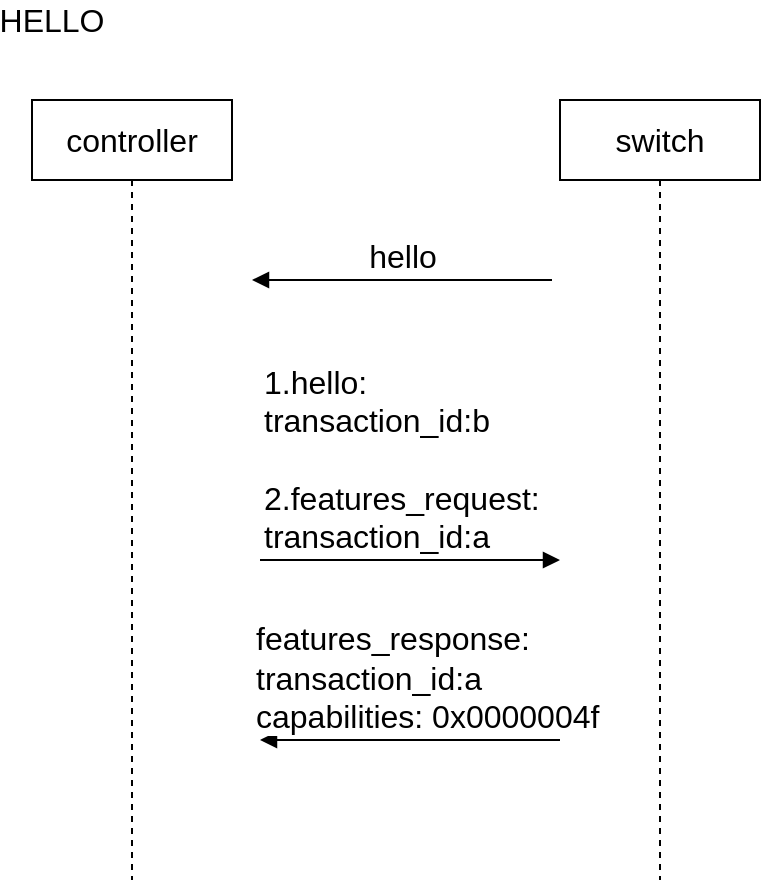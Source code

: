 <mxfile version="14.1.8" type="github" pages="9">
  <diagram id="UMa7nYm3q3nScmQRocwT" name="第 1 页">
    <mxGraphModel dx="1035" dy="594" grid="1" gridSize="10" guides="1" tooltips="1" connect="1" arrows="1" fold="1" page="1" pageScale="1" pageWidth="827" pageHeight="1169" math="0" shadow="0">
      <root>
        <mxCell id="0" />
        <mxCell id="1" parent="0" />
        <mxCell id="kwyds3jAmrTVfxzxvcwC-1" value="HELLO" style="text;html=1;strokeColor=none;fillColor=none;align=center;verticalAlign=middle;whiteSpace=wrap;rounded=0;fontSize=16;" parent="1" vertex="1">
          <mxGeometry x="140" y="120" width="40" height="20" as="geometry" />
        </mxCell>
        <mxCell id="kwyds3jAmrTVfxzxvcwC-3" value="controller" style="shape=umlLifeline;perimeter=lifelinePerimeter;whiteSpace=wrap;html=1;container=1;collapsible=0;recursiveResize=0;outlineConnect=0;fontSize=16;" parent="1" vertex="1">
          <mxGeometry x="150" y="170" width="100" height="390" as="geometry" />
        </mxCell>
        <mxCell id="kwyds3jAmrTVfxzxvcwC-4" value="switch" style="shape=umlLifeline;perimeter=lifelinePerimeter;whiteSpace=wrap;html=1;container=1;collapsible=0;recursiveResize=0;outlineConnect=0;fontSize=16;" parent="1" vertex="1">
          <mxGeometry x="414" y="170" width="100" height="390" as="geometry" />
        </mxCell>
        <mxCell id="kwyds3jAmrTVfxzxvcwC-9" value="hello" style="html=1;verticalAlign=bottom;endArrow=block;fontSize=16;" parent="1" edge="1">
          <mxGeometry width="80" relative="1" as="geometry">
            <mxPoint x="410" y="260" as="sourcePoint" />
            <mxPoint x="260" y="260" as="targetPoint" />
          </mxGeometry>
        </mxCell>
        <mxCell id="kwyds3jAmrTVfxzxvcwC-10" value="1.hello:&lt;br&gt;transaction_id:b&lt;br&gt;&lt;br&gt;2.features_request:&lt;br&gt;transaction_id:a" style="html=1;verticalAlign=bottom;endArrow=block;fontSize=16;align=left;" parent="1" edge="1">
          <mxGeometry x="-1" width="80" relative="1" as="geometry">
            <mxPoint x="264" y="400" as="sourcePoint" />
            <mxPoint x="414" y="400" as="targetPoint" />
            <mxPoint as="offset" />
          </mxGeometry>
        </mxCell>
        <mxCell id="kwyds3jAmrTVfxzxvcwC-11" value="features_response:&lt;br&gt;transaction_id:a&lt;br&gt;capabilities: 0x0000004f" style="html=1;verticalAlign=bottom;endArrow=block;fontSize=16;align=left;" parent="1" edge="1">
          <mxGeometry x="1" y="4" width="80" relative="1" as="geometry">
            <mxPoint x="414" y="490" as="sourcePoint" />
            <mxPoint x="264" y="490" as="targetPoint" />
            <mxPoint x="-4" y="-4" as="offset" />
          </mxGeometry>
        </mxCell>
      </root>
    </mxGraphModel>
  </diagram>
  <diagram id="zy72GBQIXiebMeK4XFMc" name="OpenFlow">
    <mxGraphModel dx="1035" dy="594" grid="0" gridSize="10" guides="1" tooltips="1" connect="1" arrows="1" fold="1" page="1" pageScale="1" pageWidth="827" pageHeight="1169" math="0" shadow="0">
      <root>
        <mxCell id="Mp9M8j4iOaB7za8GDRAm-0" />
        <mxCell id="Mp9M8j4iOaB7za8GDRAm-1" parent="Mp9M8j4iOaB7za8GDRAm-0" />
        <mxCell id="Mp9M8j4iOaB7za8GDRAm-2" value="" style="rounded=0;whiteSpace=wrap;html=1;strokeColor=#006EAF;fontColor=#ffffff;fillColor=#99CCFF;fontSize=14;" parent="Mp9M8j4iOaB7za8GDRAm-1" vertex="1">
          <mxGeometry x="87" y="167" width="613" height="143" as="geometry" />
        </mxCell>
        <mxCell id="Mp9M8j4iOaB7za8GDRAm-3" value="&lt;font style=&quot;font-size: 14px;&quot;&gt;Packet In&lt;/font&gt;" style="endArrow=classic;html=1;entryX=0;entryY=0.5;entryDx=0;entryDy=0;fontSize=14;strokeWidth=2;" parent="Mp9M8j4iOaB7za8GDRAm-1" target="Mp9M8j4iOaB7za8GDRAm-6" edge="1">
          <mxGeometry width="50" height="50" relative="1" as="geometry">
            <mxPoint x="78" y="250" as="sourcePoint" />
            <mxPoint x="150" y="250" as="targetPoint" />
          </mxGeometry>
        </mxCell>
        <mxCell id="Mp9M8j4iOaB7za8GDRAm-6" value="&lt;font style=&quot;font-size: 14px;&quot;&gt;Table 0&lt;/font&gt;" style="rounded=0;whiteSpace=wrap;html=1;fontSize=14;" parent="Mp9M8j4iOaB7za8GDRAm-1" vertex="1">
          <mxGeometry x="180" y="210" width="64" height="80" as="geometry" />
        </mxCell>
        <mxCell id="Mp9M8j4iOaB7za8GDRAm-9" value="&lt;font style=&quot;font-size: 14px&quot;&gt;Action Set = {}&lt;/font&gt;" style="text;html=1;strokeColor=none;fillColor=none;align=center;verticalAlign=middle;whiteSpace=wrap;rounded=0;fontSize=14;" parent="Mp9M8j4iOaB7za8GDRAm-1" vertex="1">
          <mxGeometry x="129" y="265" width="60" height="40" as="geometry" />
        </mxCell>
        <mxCell id="Mp9M8j4iOaB7za8GDRAm-10" value="&lt;font style=&quot;font-size: 14px&quot;&gt;Ingress Port&lt;/font&gt;" style="text;html=1;strokeColor=none;fillColor=none;align=center;verticalAlign=middle;whiteSpace=wrap;rounded=0;fontSize=14;" parent="Mp9M8j4iOaB7za8GDRAm-1" vertex="1">
          <mxGeometry x="120" y="196" width="60" height="40" as="geometry" />
        </mxCell>
        <mxCell id="llkhPf9a_Mp4Z2veP-Fv-0" style="edgeStyle=orthogonalEdgeStyle;rounded=0;orthogonalLoop=1;jettySize=auto;html=1;exitX=0.5;exitY=0;exitDx=0;exitDy=0;entryX=0.5;entryY=0;entryDx=0;entryDy=0;" parent="Mp9M8j4iOaB7za8GDRAm-1" source="Mp9M8j4iOaB7za8GDRAm-11" target="Mp9M8j4iOaB7za8GDRAm-14" edge="1">
          <mxGeometry relative="1" as="geometry">
            <Array as="points">
              <mxPoint x="392" y="198" />
              <mxPoint x="627" y="198" />
            </Array>
          </mxGeometry>
        </mxCell>
        <mxCell id="Mp9M8j4iOaB7za8GDRAm-11" value="&lt;font style=&quot;font-size: 14px;&quot;&gt;Table 1&lt;/font&gt;" style="rounded=0;whiteSpace=wrap;html=1;fontSize=14;" parent="Mp9M8j4iOaB7za8GDRAm-1" vertex="1">
          <mxGeometry x="360" y="210" width="64" height="80" as="geometry" />
        </mxCell>
        <mxCell id="Mp9M8j4iOaB7za8GDRAm-12" value="&lt;font style=&quot;font-size: 14px;&quot;&gt;Table n&lt;/font&gt;" style="rounded=0;whiteSpace=wrap;html=1;fontSize=14;" parent="Mp9M8j4iOaB7za8GDRAm-1" vertex="1">
          <mxGeometry x="440" y="210" width="64" height="80" as="geometry" />
        </mxCell>
        <mxCell id="Mp9M8j4iOaB7za8GDRAm-13" value="&lt;font style=&quot;font-size: 14px&quot;&gt;Action Set&amp;nbsp;&lt;br&gt;动作集合&lt;br&gt;&lt;/font&gt;" style="text;html=1;strokeColor=none;fillColor=none;align=center;verticalAlign=middle;whiteSpace=wrap;rounded=0;fontSize=14;" parent="Mp9M8j4iOaB7za8GDRAm-1" vertex="1">
          <mxGeometry x="280" y="255" width="70" height="30" as="geometry" />
        </mxCell>
        <mxCell id="Mp9M8j4iOaB7za8GDRAm-14" value="&lt;font style=&quot;font-size: 14px&quot;&gt;Excute&lt;br style=&quot;font-size: 14px;&quot;&gt;Action Set&lt;br style=&quot;font-size: 14px;&quot;&gt;执行动作集合&lt;br style=&quot;font-size: 14px;&quot;&gt;&lt;/font&gt;" style="rounded=0;whiteSpace=wrap;html=1;dashed=1;fontSize=14;" parent="Mp9M8j4iOaB7za8GDRAm-1" vertex="1">
          <mxGeometry x="580" y="210" width="94" height="80" as="geometry" />
        </mxCell>
        <mxCell id="Mp9M8j4iOaB7za8GDRAm-15" value="&lt;div style=&quot;text-align: right&quot;&gt;&lt;span&gt;packet +&lt;/span&gt;&lt;/div&gt;&lt;font style=&quot;font-size: 14px&quot;&gt;&lt;div style=&quot;text-align: right&quot;&gt;&lt;span&gt;ingress port +&lt;/span&gt;&lt;/div&gt;&lt;div style=&quot;text-align: right&quot;&gt;&lt;span&gt;metadata&lt;/span&gt;&lt;/div&gt;&lt;/font&gt;" style="text;html=1;strokeColor=none;fillColor=none;align=center;verticalAlign=middle;whiteSpace=wrap;rounded=0;fontSize=14;" parent="Mp9M8j4iOaB7za8GDRAm-1" vertex="1">
          <mxGeometry x="250" y="190" width="100" height="60" as="geometry" />
        </mxCell>
        <mxCell id="Mp9M8j4iOaB7za8GDRAm-17" value="" style="endArrow=classic;html=1;entryX=0;entryY=0.5;entryDx=0;entryDy=0;fontSize=14;strokeWidth=1;" parent="Mp9M8j4iOaB7za8GDRAm-1" edge="1">
          <mxGeometry width="50" height="50" relative="1" as="geometry">
            <mxPoint x="240" y="249" as="sourcePoint" />
            <mxPoint x="360" y="249" as="targetPoint" />
          </mxGeometry>
        </mxCell>
        <mxCell id="Mp9M8j4iOaB7za8GDRAm-18" value="&lt;font style=&quot;font-size: 14px&quot;&gt;Packet Out&lt;/font&gt;" style="endArrow=classic;html=1;fontSize=14;strokeWidth=2;" parent="Mp9M8j4iOaB7za8GDRAm-1" edge="1">
          <mxGeometry width="50" height="50" relative="1" as="geometry">
            <mxPoint x="674" y="250" as="sourcePoint" />
            <mxPoint x="774" y="250" as="targetPoint" />
          </mxGeometry>
        </mxCell>
        <mxCell id="Mp9M8j4iOaB7za8GDRAm-19" value="" style="endArrow=classic;html=1;entryX=0;entryY=0.5;entryDx=0;entryDy=0;fontSize=14;strokeWidth=1;" parent="Mp9M8j4iOaB7za8GDRAm-1" edge="1">
          <mxGeometry width="50" height="50" relative="1" as="geometry">
            <mxPoint x="500" y="249" as="sourcePoint" />
            <mxPoint x="580" y="249" as="targetPoint" />
          </mxGeometry>
        </mxCell>
        <mxCell id="Mp9M8j4iOaB7za8GDRAm-21" value="" style="endArrow=classic;html=1;entryX=0;entryY=0.5;entryDx=0;entryDy=0;fontSize=14;strokeWidth=1;" parent="Mp9M8j4iOaB7za8GDRAm-1" edge="1">
          <mxGeometry width="50" height="50" relative="1" as="geometry">
            <mxPoint x="423" y="248" as="sourcePoint" />
            <mxPoint x="443" y="248" as="targetPoint" />
            <Array as="points">
              <mxPoint x="423" y="248" />
              <mxPoint x="433" y="248" />
            </Array>
          </mxGeometry>
        </mxCell>
        <mxCell id="Mp9M8j4iOaB7za8GDRAm-22" value="&lt;div style=&quot;text-align: right&quot;&gt;&lt;span&gt;packet&amp;nbsp;&lt;/span&gt;&lt;/div&gt;" style="text;html=1;strokeColor=none;fillColor=none;align=center;verticalAlign=middle;whiteSpace=wrap;rounded=0;fontSize=14;" parent="Mp9M8j4iOaB7za8GDRAm-1" vertex="1">
          <mxGeometry x="510" y="210" width="70" height="20" as="geometry" />
        </mxCell>
        <mxCell id="Mp9M8j4iOaB7za8GDRAm-23" value="&lt;font style=&quot;font-size: 14px&quot;&gt;Action Set&amp;nbsp;&lt;/font&gt;" style="text;html=1;strokeColor=none;fillColor=none;align=center;verticalAlign=middle;whiteSpace=wrap;rounded=0;fontSize=14;" parent="Mp9M8j4iOaB7za8GDRAm-1" vertex="1">
          <mxGeometry x="510" y="250" width="70" height="40" as="geometry" />
        </mxCell>
        <mxCell id="Mp9M8j4iOaB7za8GDRAm-25" value="" style="endArrow=classic;html=1;strokeWidth=1;fontSize=14;" parent="Mp9M8j4iOaB7za8GDRAm-1" edge="1">
          <mxGeometry width="50" height="50" relative="1" as="geometry">
            <mxPoint x="158" y="431" as="sourcePoint" />
            <mxPoint x="208" y="431" as="targetPoint" />
          </mxGeometry>
        </mxCell>
        <mxCell id="Mp9M8j4iOaB7za8GDRAm-30" value="&lt;font style=&quot;font-size: 14px&quot;&gt;Action Set&amp;nbsp;&lt;/font&gt;" style="text;html=1;strokeColor=none;fillColor=none;align=center;verticalAlign=middle;whiteSpace=wrap;rounded=0;fontSize=14;" parent="Mp9M8j4iOaB7za8GDRAm-1" vertex="1">
          <mxGeometry x="138" y="401" width="70" height="30" as="geometry" />
        </mxCell>
        <mxCell id="Mp9M8j4iOaB7za8GDRAm-24" value="&lt;font style=&quot;font-size: 14px&quot;&gt;Flow&lt;br&gt;Table&lt;/font&gt;" style="rounded=0;whiteSpace=wrap;html=1;fontSize=14;" parent="Mp9M8j4iOaB7za8GDRAm-1" vertex="1">
          <mxGeometry x="208" y="351" width="80" height="100" as="geometry" />
        </mxCell>
        <mxCell id="Mp9M8j4iOaB7za8GDRAm-29" value="" style="endArrow=classic;html=1;dashed=1;strokeWidth=1;fontSize=14;edgeStyle=orthogonalEdgeStyle;curved=1;" parent="Mp9M8j4iOaB7za8GDRAm-1" edge="1">
          <mxGeometry width="50" height="50" relative="1" as="geometry">
            <mxPoint x="184" y="381" as="sourcePoint" />
            <mxPoint x="324" y="381" as="targetPoint" />
            <Array as="points">
              <mxPoint x="204" y="381" />
              <mxPoint x="204" y="371" />
              <mxPoint x="304" y="371" />
              <mxPoint x="304" y="381" />
            </Array>
          </mxGeometry>
        </mxCell>
        <mxCell id="Mp9M8j4iOaB7za8GDRAm-34" value="①" style="text;html=1;align=center;verticalAlign=middle;resizable=0;points=[];autosize=1;fontSize=14;" parent="Mp9M8j4iOaB7za8GDRAm-1" vertex="1">
          <mxGeometry x="233" y="421" width="30" height="20" as="geometry" />
        </mxCell>
        <mxCell id="Mp9M8j4iOaB7za8GDRAm-35" value="&lt;div&gt;&lt;span&gt;Match Fields:&lt;/span&gt;&lt;/div&gt;&lt;font style=&quot;font-size: 12px&quot;&gt;&lt;div&gt;&lt;span&gt;Ingress port +&lt;/span&gt;&lt;/div&gt;&lt;/font&gt;&lt;div style=&quot;font-size: 13px&quot;&gt;&lt;font style=&quot;font-size: 13px&quot;&gt;metadata +&lt;/font&gt;&lt;/div&gt;&lt;div style=&quot;font-size: 13px&quot;&gt;&lt;font style=&quot;font-size: 13px&quot;&gt;pkt hdrs&lt;/font&gt;&lt;/div&gt;" style="text;html=1;strokeColor=none;fillColor=none;align=right;verticalAlign=middle;whiteSpace=wrap;rounded=0;fontSize=14;" parent="Mp9M8j4iOaB7za8GDRAm-1" vertex="1">
          <mxGeometry x="94" y="331" width="90" height="60" as="geometry" />
        </mxCell>
        <mxCell id="Mp9M8j4iOaB7za8GDRAm-36" value="&lt;div&gt;&lt;span&gt;Match Fields:&lt;/span&gt;&lt;/div&gt;&lt;font style=&quot;font-size: 12px&quot;&gt;&lt;div&gt;&lt;span&gt;Ingress port +&lt;/span&gt;&lt;/div&gt;&lt;/font&gt;&lt;div style=&quot;font-size: 13px&quot;&gt;&lt;font style=&quot;font-size: 13px&quot;&gt;metadata +&lt;/font&gt;&lt;/div&gt;&lt;div style=&quot;font-size: 13px&quot;&gt;&lt;font style=&quot;font-size: 13px&quot;&gt;pkt hdrs&lt;/font&gt;&lt;/div&gt;" style="text;html=1;strokeColor=none;fillColor=none;align=left;verticalAlign=middle;whiteSpace=wrap;rounded=0;fontSize=14;" parent="Mp9M8j4iOaB7za8GDRAm-1" vertex="1">
          <mxGeometry x="324" y="341" width="90" height="60" as="geometry" />
        </mxCell>
        <mxCell id="Mp9M8j4iOaB7za8GDRAm-38" value="" style="endArrow=classic;html=1;strokeWidth=1;fontSize=14;" parent="Mp9M8j4iOaB7za8GDRAm-1" edge="1">
          <mxGeometry width="50" height="50" relative="1" as="geometry">
            <mxPoint x="284" y="431" as="sourcePoint" />
            <mxPoint x="334" y="431" as="targetPoint" />
          </mxGeometry>
        </mxCell>
        <mxCell id="Mp9M8j4iOaB7za8GDRAm-39" value="&lt;font style=&quot;font-size: 14px&quot;&gt;Action Set&amp;nbsp;&lt;/font&gt;" style="text;html=1;strokeColor=none;fillColor=none;align=center;verticalAlign=middle;whiteSpace=wrap;rounded=0;fontSize=14;" parent="Mp9M8j4iOaB7za8GDRAm-1" vertex="1">
          <mxGeometry x="288" y="401" width="70" height="30" as="geometry" />
        </mxCell>
        <mxCell id="Mp9M8j4iOaB7za8GDRAm-41" value="②" style="text;html=1;align=center;verticalAlign=middle;resizable=0;points=[];autosize=1;fontSize=14;" parent="Mp9M8j4iOaB7za8GDRAm-1" vertex="1">
          <mxGeometry x="233" y="351" width="30" height="20" as="geometry" />
        </mxCell>
        <mxCell id="Mp9M8j4iOaB7za8GDRAm-42" value="③" style="text;html=1;align=center;verticalAlign=middle;resizable=0;points=[];autosize=1;fontSize=14;" parent="Mp9M8j4iOaB7za8GDRAm-1" vertex="1">
          <mxGeometry x="344" y="421" width="30" height="20" as="geometry" />
        </mxCell>
        <mxCell id="Mp9M8j4iOaB7za8GDRAm-43" value="① 找出最高优先级的流表条目&lt;br&gt;&lt;div&gt;&lt;br&gt;&lt;/div&gt;&lt;div&gt;② 执行流表的指令&lt;/div&gt;&lt;div&gt;1.（应用动作指令）修改数据包和更新匹配域&lt;/div&gt;&lt;div&gt;2.（清楚动作或写动作）更新动作集合&lt;/div&gt;&lt;div&gt;3.更新元数据&lt;/div&gt;&lt;div&gt;&lt;br&gt;&lt;/div&gt;&lt;div&gt;③ 发送匹配的数据和动作集合到下一个表&lt;/div&gt;" style="text;html=1;align=left;verticalAlign=middle;resizable=0;points=[];autosize=1;fontSize=14;" parent="Mp9M8j4iOaB7za8GDRAm-1" vertex="1">
          <mxGeometry x="417" y="321" width="288" height="140" as="geometry" />
        </mxCell>
        <mxCell id="llkhPf9a_Mp4Z2veP-Fv-1" value="&lt;b&gt;&lt;font style=&quot;font-size: 14px&quot;&gt;OpenFlow Switch&lt;/font&gt;&lt;/b&gt;" style="text;html=1;strokeColor=none;fillColor=none;align=center;verticalAlign=middle;whiteSpace=wrap;rounded=0;" parent="Mp9M8j4iOaB7za8GDRAm-1" vertex="1">
          <mxGeometry x="557" y="164" width="143" height="29" as="geometry" />
        </mxCell>
      </root>
    </mxGraphModel>
  </diagram>
  <diagram id="3ZT-MTLTVOmbCU4keIKY" name="matching">
    <mxGraphModel dx="1035" dy="594" grid="0" gridSize="10" guides="1" tooltips="1" connect="1" arrows="1" fold="1" page="1" pageScale="1" pageWidth="827" pageHeight="1169" math="0" shadow="0">
      <root>
        <mxCell id="VjVKXZAL8KgMTcgo86ot-0" />
        <mxCell id="VjVKXZAL8KgMTcgo86ot-1" parent="VjVKXZAL8KgMTcgo86ot-0" />
        <mxCell id="VjVKXZAL8KgMTcgo86ot-11" value="Y" style="edgeStyle=orthogonalEdgeStyle;rounded=0;orthogonalLoop=1;jettySize=auto;html=1;exitX=1;exitY=0.5;exitDx=0;exitDy=0;exitPerimeter=0;entryX=0;entryY=0.5;entryDx=0;entryDy=0;fontSize=14;" parent="VjVKXZAL8KgMTcgo86ot-1" source="VjVKXZAL8KgMTcgo86ot-4" target="VjVKXZAL8KgMTcgo86ot-6" edge="1">
          <mxGeometry relative="1" as="geometry" />
        </mxCell>
        <mxCell id="VjVKXZAL8KgMTcgo86ot-18" value="N" style="edgeStyle=orthogonalEdgeStyle;rounded=0;orthogonalLoop=1;jettySize=auto;html=1;exitX=0.5;exitY=1;exitDx=0;exitDy=0;exitPerimeter=0;entryX=0.5;entryY=0;entryDx=0;entryDy=0;entryPerimeter=0;fontSize=14;" parent="VjVKXZAL8KgMTcgo86ot-1" source="VjVKXZAL8KgMTcgo86ot-4" target="VjVKXZAL8KgMTcgo86ot-17" edge="1">
          <mxGeometry relative="1" as="geometry" />
        </mxCell>
        <mxCell id="VjVKXZAL8KgMTcgo86ot-4" value="在表n中，&lt;br style=&quot;font-size: 14px;&quot;&gt;是否找到匹配&lt;br style=&quot;font-size: 14px;&quot;&gt;到流条目？" style="strokeWidth=2;html=1;shape=mxgraph.flowchart.decision;whiteSpace=wrap;fontSize=14;" parent="VjVKXZAL8KgMTcgo86ot-1" vertex="1">
          <mxGeometry x="139" y="266" width="100" height="100" as="geometry" />
        </mxCell>
        <mxCell id="VjVKXZAL8KgMTcgo86ot-10" style="edgeStyle=orthogonalEdgeStyle;rounded=0;orthogonalLoop=1;jettySize=auto;html=1;exitX=0.5;exitY=1;exitDx=0;exitDy=0;exitPerimeter=0;entryX=0.5;entryY=0;entryDx=0;entryDy=0;entryPerimeter=0;fontSize=14;" parent="VjVKXZAL8KgMTcgo86ot-1" source="VjVKXZAL8KgMTcgo86ot-5" target="VjVKXZAL8KgMTcgo86ot-4" edge="1">
          <mxGeometry relative="1" as="geometry" />
        </mxCell>
        <mxCell id="VjVKXZAL8KgMTcgo86ot-5" value="接收数据包&lt;br style=&quot;font-size: 14px;&quot;&gt;找到0号流表" style="strokeWidth=2;html=1;shape=mxgraph.flowchart.terminator;whiteSpace=wrap;fontSize=14;" parent="VjVKXZAL8KgMTcgo86ot-1" vertex="1">
          <mxGeometry x="141" y="185" width="100" height="52" as="geometry" />
        </mxCell>
        <mxCell id="VjVKXZAL8KgMTcgo86ot-12" style="edgeStyle=orthogonalEdgeStyle;rounded=0;orthogonalLoop=1;jettySize=auto;html=1;exitX=1;exitY=0.5;exitDx=0;exitDy=0;entryX=0;entryY=0.5;entryDx=0;entryDy=0;entryPerimeter=0;fontSize=14;" parent="VjVKXZAL8KgMTcgo86ot-1" source="VjVKXZAL8KgMTcgo86ot-6" target="VjVKXZAL8KgMTcgo86ot-7" edge="1">
          <mxGeometry relative="1" as="geometry" />
        </mxCell>
        <mxCell id="VjVKXZAL8KgMTcgo86ot-6" value="&lt;div style=&quot;text-align: left; font-size: 14px;&quot;&gt;&lt;div style=&quot;font-size: 14px;&quot;&gt;&lt;b style=&quot;font-size: 14px;&quot;&gt;更新计数器&lt;/b&gt;&lt;/div&gt;&lt;b style=&quot;font-size: 14px;&quot;&gt;执行指令&lt;/b&gt;&lt;/div&gt;" style="rounded=1;whiteSpace=wrap;html=1;absoluteArcSize=1;arcSize=14;strokeWidth=2;fontSize=14;" parent="VjVKXZAL8KgMTcgo86ot-1" vertex="1">
          <mxGeometry x="293" y="293" width="121" height="46" as="geometry" />
        </mxCell>
        <mxCell id="VjVKXZAL8KgMTcgo86ot-14" value="Y" style="edgeStyle=orthogonalEdgeStyle;rounded=0;orthogonalLoop=1;jettySize=auto;html=1;exitX=0.5;exitY=0;exitDx=0;exitDy=0;exitPerimeter=0;entryX=0.5;entryY=0;entryDx=0;entryDy=0;entryPerimeter=0;fontSize=14;" parent="VjVKXZAL8KgMTcgo86ot-1" source="VjVKXZAL8KgMTcgo86ot-7" target="VjVKXZAL8KgMTcgo86ot-4" edge="1">
          <mxGeometry relative="1" as="geometry" />
        </mxCell>
        <mxCell id="VjVKXZAL8KgMTcgo86ot-16" value="N" style="edgeStyle=orthogonalEdgeStyle;rounded=0;orthogonalLoop=1;jettySize=auto;html=1;exitX=0.5;exitY=1;exitDx=0;exitDy=0;exitPerimeter=0;entryX=0.5;entryY=0;entryDx=0;entryDy=0;fontSize=14;" parent="VjVKXZAL8KgMTcgo86ot-1" source="VjVKXZAL8KgMTcgo86ot-7" target="VjVKXZAL8KgMTcgo86ot-15" edge="1">
          <mxGeometry relative="1" as="geometry" />
        </mxCell>
        <mxCell id="VjVKXZAL8KgMTcgo86ot-7" value="是否包含&lt;br&gt;&amp;nbsp;GO-TO&lt;br style=&quot;font-size: 14px&quot;&gt;Table n的指令？" style="strokeWidth=2;html=1;shape=mxgraph.flowchart.decision;whiteSpace=wrap;fontSize=14;" parent="VjVKXZAL8KgMTcgo86ot-1" vertex="1">
          <mxGeometry x="468" y="266" width="100" height="100" as="geometry" />
        </mxCell>
        <mxCell id="VjVKXZAL8KgMTcgo86ot-26" style="edgeStyle=orthogonalEdgeStyle;rounded=0;orthogonalLoop=1;jettySize=auto;html=1;exitX=0.5;exitY=1;exitDx=0;exitDy=0;entryX=0.5;entryY=0;entryDx=0;entryDy=0;entryPerimeter=0;fontSize=14;" parent="VjVKXZAL8KgMTcgo86ot-1" source="VjVKXZAL8KgMTcgo86ot-15" target="VjVKXZAL8KgMTcgo86ot-21" edge="1">
          <mxGeometry relative="1" as="geometry" />
        </mxCell>
        <mxCell id="VjVKXZAL8KgMTcgo86ot-15" value="&lt;div style=&quot;text-align: left; font-size: 14px;&quot;&gt;&lt;div style=&quot;font-size: 14px;&quot;&gt;&lt;b style=&quot;font-size: 14px;&quot;&gt;执行动作集&lt;/b&gt;&lt;br style=&quot;font-size: 14px;&quot;&gt;&lt;/div&gt;&lt;/div&gt;" style="rounded=1;whiteSpace=wrap;html=1;absoluteArcSize=1;arcSize=14;strokeWidth=2;fontSize=14;" parent="VjVKXZAL8KgMTcgo86ot-1" vertex="1">
          <mxGeometry x="457.5" y="415" width="121" height="46" as="geometry" />
        </mxCell>
        <mxCell id="VjVKXZAL8KgMTcgo86ot-19" value="Y" style="edgeStyle=orthogonalEdgeStyle;rounded=0;orthogonalLoop=1;jettySize=auto;html=1;exitX=1;exitY=0.5;exitDx=0;exitDy=0;exitPerimeter=0;entryX=0.5;entryY=1;entryDx=0;entryDy=0;fontSize=14;" parent="VjVKXZAL8KgMTcgo86ot-1" source="VjVKXZAL8KgMTcgo86ot-17" target="VjVKXZAL8KgMTcgo86ot-6" edge="1">
          <mxGeometry relative="1" as="geometry" />
        </mxCell>
        <mxCell id="VjVKXZAL8KgMTcgo86ot-23" value="N" style="edgeStyle=orthogonalEdgeStyle;rounded=0;orthogonalLoop=1;jettySize=auto;html=1;exitX=0.5;exitY=1;exitDx=0;exitDy=0;exitPerimeter=0;entryX=0.5;entryY=0;entryDx=0;entryDy=0;fontSize=14;" parent="VjVKXZAL8KgMTcgo86ot-1" source="VjVKXZAL8KgMTcgo86ot-17" target="VjVKXZAL8KgMTcgo86ot-20" edge="1">
          <mxGeometry relative="1" as="geometry" />
        </mxCell>
        <mxCell id="VjVKXZAL8KgMTcgo86ot-17" value="是否存在&lt;br style=&quot;font-size: 14px;&quot;&gt;表未命中条目？" style="strokeWidth=2;html=1;shape=mxgraph.flowchart.decision;whiteSpace=wrap;fontSize=14;" parent="VjVKXZAL8KgMTcgo86ot-1" vertex="1">
          <mxGeometry x="137" y="395" width="100" height="100" as="geometry" />
        </mxCell>
        <mxCell id="VjVKXZAL8KgMTcgo86ot-27" style="edgeStyle=orthogonalEdgeStyle;rounded=0;orthogonalLoop=1;jettySize=auto;html=1;exitX=1;exitY=0.5;exitDx=0;exitDy=0;fontSize=14;" parent="VjVKXZAL8KgMTcgo86ot-1" source="VjVKXZAL8KgMTcgo86ot-20" target="VjVKXZAL8KgMTcgo86ot-21" edge="1">
          <mxGeometry relative="1" as="geometry" />
        </mxCell>
        <mxCell id="VjVKXZAL8KgMTcgo86ot-20" value="&lt;div style=&quot;text-align: left; font-size: 14px;&quot;&gt;&lt;div style=&quot;font-size: 14px;&quot;&gt;&lt;b style=&quot;font-size: 14px;&quot;&gt;丢包&lt;/b&gt;&lt;br style=&quot;font-size: 14px;&quot;&gt;&lt;/div&gt;&lt;/div&gt;" style="rounded=1;whiteSpace=wrap;html=1;absoluteArcSize=1;arcSize=14;strokeWidth=2;fontSize=14;" parent="VjVKXZAL8KgMTcgo86ot-1" vertex="1">
          <mxGeometry x="126.5" y="519" width="121" height="46" as="geometry" />
        </mxCell>
        <mxCell id="VjVKXZAL8KgMTcgo86ot-21" value="流水线结束" style="strokeWidth=2;html=1;shape=mxgraph.flowchart.terminator;whiteSpace=wrap;fontSize=14;" parent="VjVKXZAL8KgMTcgo86ot-1" vertex="1">
          <mxGeometry x="468" y="512" width="100" height="60" as="geometry" />
        </mxCell>
      </root>
    </mxGraphModel>
  </diagram>
  <diagram id="Y9CfJsrcqIrIc6qkEVa5" name="group">
    <mxGraphModel dx="1035" dy="594" grid="0" gridSize="10" guides="1" tooltips="1" connect="1" arrows="1" fold="1" page="1" pageScale="1" pageWidth="827" pageHeight="1169" math="0" shadow="0">
      <root>
        <mxCell id="HX0_UBeeCPlR9TwSL5ZU-0" />
        <mxCell id="HX0_UBeeCPlR9TwSL5ZU-1" parent="HX0_UBeeCPlR9TwSL5ZU-0" />
        <mxCell id="KoxxXm1CfPSFYwRiIUgS-4" value="&lt;b&gt;Group 1&lt;/b&gt;" style="shape=umlFrame;whiteSpace=wrap;html=1;fontSize=14;width=90;height=40;" parent="HX0_UBeeCPlR9TwSL5ZU-1" vertex="1">
          <mxGeometry x="10" y="220" width="300" height="180" as="geometry" />
        </mxCell>
        <mxCell id="KoxxXm1CfPSFYwRiIUgS-6" value="&lt;b&gt;Action Bucket a&lt;br&gt;&lt;/b&gt;action 1&lt;br&gt;action 2&lt;br&gt;action 3" style="html=1;dropTarget=0;fontSize=14;" parent="HX0_UBeeCPlR9TwSL5ZU-1" vertex="1">
          <mxGeometry x="20" y="270" width="130" height="110" as="geometry" />
        </mxCell>
        <mxCell id="KoxxXm1CfPSFYwRiIUgS-10" value="&lt;b&gt;Group 2&lt;/b&gt;" style="shape=umlFrame;whiteSpace=wrap;html=1;fontSize=14;width=90;height=40;" parent="HX0_UBeeCPlR9TwSL5ZU-1" vertex="1">
          <mxGeometry x="325" y="220" width="170" height="178" as="geometry" />
        </mxCell>
        <mxCell id="KoxxXm1CfPSFYwRiIUgS-11" value="&lt;b&gt;Action Bucket b&lt;br&gt;&lt;/b&gt;action 1&lt;br&gt;action 2&lt;br&gt;group 2" style="html=1;dropTarget=0;fontSize=14;" parent="HX0_UBeeCPlR9TwSL5ZU-1" vertex="1">
          <mxGeometry x="170" y="270" width="130" height="110" as="geometry" />
        </mxCell>
        <mxCell id="KoxxXm1CfPSFYwRiIUgS-12" value="&lt;b&gt;Action Bucket a&lt;br&gt;&lt;/b&gt;action 1&lt;br&gt;action 2&lt;br&gt;action 3" style="html=1;dropTarget=0;fontSize=14;" parent="HX0_UBeeCPlR9TwSL5ZU-1" vertex="1">
          <mxGeometry x="346" y="274" width="130" height="110" as="geometry" />
        </mxCell>
      </root>
    </mxGraphModel>
  </diagram>
  <diagram id="Q4d8vo1KDZOBB1CS7EjJ" name="meter">
    <mxGraphModel dx="1035" dy="594" grid="1" gridSize="10" guides="1" tooltips="1" connect="1" arrows="1" fold="1" page="1" pageScale="1" pageWidth="827" pageHeight="1169" math="0" shadow="0">
      <root>
        <mxCell id="lWEmKdYaXjs-p1JN0U_0-0" />
        <mxCell id="lWEmKdYaXjs-p1JN0U_0-1" parent="lWEmKdYaXjs-p1JN0U_0-0" />
      </root>
    </mxGraphModel>
  </diagram>
  <diagram id="YdtYZXD6Cu4lbwPbPQNn" name="message">
    <mxGraphModel dx="1035" dy="594" grid="1" gridSize="10" guides="1" tooltips="1" connect="1" arrows="1" fold="1" page="1" pageScale="1" pageWidth="827" pageHeight="1169" math="0" shadow="0">
      <root>
        <mxCell id="XIEVuwWsXh1EqFdUXq7O-0" />
        <mxCell id="XIEVuwWsXh1EqFdUXq7O-1" parent="XIEVuwWsXh1EqFdUXq7O-0" />
        <mxCell id="XIEVuwWsXh1EqFdUXq7O-9" value="" style="verticalLabelPosition=bottom;verticalAlign=top;html=1;shape=mxgraph.basic.rect;fillColor2=none;strokeWidth=1;size=20;indent=5;fontSize=14;strokeColor=#006191;" parent="XIEVuwWsXh1EqFdUXq7O-1" vertex="1">
          <mxGeometry x="120" y="250" width="320" height="190" as="geometry" />
        </mxCell>
        <mxCell id="XIEVuwWsXh1EqFdUXq7O-5" style="edgeStyle=orthogonalEdgeStyle;rounded=0;orthogonalLoop=1;jettySize=auto;html=1;exitX=1;exitY=0.5;exitDx=0;exitDy=0;exitPerimeter=0;dashed=1;strokeColor=#006191;" parent="XIEVuwWsXh1EqFdUXq7O-1" source="XIEVuwWsXh1EqFdUXq7O-2" target="XIEVuwWsXh1EqFdUXq7O-3" edge="1">
          <mxGeometry relative="1" as="geometry" />
        </mxCell>
        <mxCell id="XIEVuwWsXh1EqFdUXq7O-2" value="" style="shape=mxgraph.cisco.computers_and_peripherals.ibm_mini_as400;html=1;pointerEvents=1;dashed=0;fillColor=#036897;strokeColor=#ffffff;strokeWidth=2;verticalLabelPosition=bottom;verticalAlign=top;align=center;outlineConnect=0;" parent="XIEVuwWsXh1EqFdUXq7O-1" vertex="1">
          <mxGeometry x="150" y="310" width="60" height="90" as="geometry" />
        </mxCell>
        <mxCell id="XIEVuwWsXh1EqFdUXq7O-3" value="" style="shape=mxgraph.cisco.misc.7500ars_(7513);html=1;pointerEvents=1;dashed=0;fillColor=#036897;strokeColor=#ffffff;strokeWidth=2;verticalLabelPosition=bottom;verticalAlign=top;align=center;outlineConnect=0;" parent="XIEVuwWsXh1EqFdUXq7O-1" vertex="1">
          <mxGeometry x="320" y="316" width="78" height="78" as="geometry" />
        </mxCell>
        <mxCell id="XIEVuwWsXh1EqFdUXq7O-6" value="Controller" style="text;html=1;align=center;verticalAlign=middle;resizable=0;points=[];autosize=1;fontSize=14;fontColor=#006191;" parent="XIEVuwWsXh1EqFdUXq7O-1" vertex="1">
          <mxGeometry x="135" y="280" width="80" height="20" as="geometry" />
        </mxCell>
        <mxCell id="XIEVuwWsXh1EqFdUXq7O-8" value="OpenFlow Switch" style="text;html=1;align=center;verticalAlign=middle;resizable=0;points=[];autosize=1;fontSize=14;fontColor=#006191;" parent="XIEVuwWsXh1EqFdUXq7O-1" vertex="1">
          <mxGeometry x="310" y="280" width="120" height="20" as="geometry" />
        </mxCell>
        <mxCell id="XIEVuwWsXh1EqFdUXq7O-10" value="" style="verticalLabelPosition=bottom;verticalAlign=top;html=1;shape=mxgraph.basic.rect;fillColor2=none;strokeWidth=1;size=20;indent=5;fontSize=14;strokeColor=#006191;" parent="XIEVuwWsXh1EqFdUXq7O-1" vertex="1">
          <mxGeometry x="120" y="470" width="320" height="190" as="geometry" />
        </mxCell>
        <mxCell id="XIEVuwWsXh1EqFdUXq7O-11" style="edgeStyle=orthogonalEdgeStyle;rounded=0;orthogonalLoop=1;jettySize=auto;html=1;dashed=1;strokeColor=#006191;entryX=1;entryY=0.5;entryDx=0;entryDy=0;entryPerimeter=0;" parent="XIEVuwWsXh1EqFdUXq7O-1" source="XIEVuwWsXh1EqFdUXq7O-13" target="XIEVuwWsXh1EqFdUXq7O-12" edge="1">
          <mxGeometry relative="1" as="geometry" />
        </mxCell>
        <mxCell id="XIEVuwWsXh1EqFdUXq7O-12" value="" style="shape=mxgraph.cisco.computers_and_peripherals.ibm_mini_as400;html=1;pointerEvents=1;dashed=0;fillColor=#036897;strokeColor=#ffffff;strokeWidth=2;verticalLabelPosition=bottom;verticalAlign=top;align=center;outlineConnect=0;" parent="XIEVuwWsXh1EqFdUXq7O-1" vertex="1">
          <mxGeometry x="150" y="530" width="60" height="90" as="geometry" />
        </mxCell>
        <mxCell id="XIEVuwWsXh1EqFdUXq7O-13" value="" style="shape=mxgraph.cisco.misc.7500ars_(7513);html=1;pointerEvents=1;dashed=0;fillColor=#036897;strokeColor=#ffffff;strokeWidth=2;verticalLabelPosition=bottom;verticalAlign=top;align=center;outlineConnect=0;" parent="XIEVuwWsXh1EqFdUXq7O-1" vertex="1">
          <mxGeometry x="320" y="536" width="78" height="78" as="geometry" />
        </mxCell>
        <mxCell id="XIEVuwWsXh1EqFdUXq7O-14" value="Controller" style="text;html=1;align=center;verticalAlign=middle;resizable=0;points=[];autosize=1;fontSize=14;fontColor=#006191;" parent="XIEVuwWsXh1EqFdUXq7O-1" vertex="1">
          <mxGeometry x="135" y="500" width="80" height="20" as="geometry" />
        </mxCell>
        <mxCell id="XIEVuwWsXh1EqFdUXq7O-15" value="OpenFlow Switch" style="text;html=1;align=center;verticalAlign=middle;resizable=0;points=[];autosize=1;fontSize=14;fontColor=#006191;" parent="XIEVuwWsXh1EqFdUXq7O-1" vertex="1">
          <mxGeometry x="310" y="500" width="120" height="20" as="geometry" />
        </mxCell>
        <mxCell id="XIEVuwWsXh1EqFdUXq7O-16" value="" style="verticalLabelPosition=bottom;verticalAlign=top;html=1;shape=mxgraph.basic.rect;fillColor2=none;strokeWidth=1;size=20;indent=5;fontSize=14;strokeColor=#006191;" parent="XIEVuwWsXh1EqFdUXq7O-1" vertex="1">
          <mxGeometry x="120" y="700" width="320" height="190" as="geometry" />
        </mxCell>
        <mxCell id="XIEVuwWsXh1EqFdUXq7O-17" style="edgeStyle=orthogonalEdgeStyle;rounded=0;orthogonalLoop=1;jettySize=auto;html=1;dashed=1;strokeColor=#006191;" parent="XIEVuwWsXh1EqFdUXq7O-1" edge="1">
          <mxGeometry relative="1" as="geometry">
            <mxPoint x="310" y="820" as="sourcePoint" />
            <mxPoint x="220" y="820" as="targetPoint" />
          </mxGeometry>
        </mxCell>
        <mxCell id="XIEVuwWsXh1EqFdUXq7O-18" value="" style="shape=mxgraph.cisco.computers_and_peripherals.ibm_mini_as400;html=1;pointerEvents=1;dashed=0;fillColor=#036897;strokeColor=#ffffff;strokeWidth=2;verticalLabelPosition=bottom;verticalAlign=top;align=center;outlineConnect=0;" parent="XIEVuwWsXh1EqFdUXq7O-1" vertex="1">
          <mxGeometry x="150" y="760" width="60" height="90" as="geometry" />
        </mxCell>
        <mxCell id="XIEVuwWsXh1EqFdUXq7O-19" value="" style="shape=mxgraph.cisco.misc.7500ars_(7513);html=1;pointerEvents=1;dashed=0;fillColor=#036897;strokeColor=#ffffff;strokeWidth=2;verticalLabelPosition=bottom;verticalAlign=top;align=center;outlineConnect=0;" parent="XIEVuwWsXh1EqFdUXq7O-1" vertex="1">
          <mxGeometry x="320" y="766" width="78" height="78" as="geometry" />
        </mxCell>
        <mxCell id="XIEVuwWsXh1EqFdUXq7O-20" value="Controller" style="text;html=1;align=center;verticalAlign=middle;resizable=0;points=[];autosize=1;fontSize=14;fontColor=#006191;" parent="XIEVuwWsXh1EqFdUXq7O-1" vertex="1">
          <mxGeometry x="135" y="730" width="80" height="20" as="geometry" />
        </mxCell>
        <mxCell id="XIEVuwWsXh1EqFdUXq7O-21" value="OpenFlow Switch" style="text;html=1;align=center;verticalAlign=middle;resizable=0;points=[];autosize=1;fontSize=14;fontColor=#006191;" parent="XIEVuwWsXh1EqFdUXq7O-1" vertex="1">
          <mxGeometry x="310" y="730" width="120" height="20" as="geometry" />
        </mxCell>
        <mxCell id="XIEVuwWsXh1EqFdUXq7O-23" style="edgeStyle=orthogonalEdgeStyle;rounded=0;orthogonalLoop=1;jettySize=auto;html=1;dashed=1;strokeColor=#006191;" parent="XIEVuwWsXh1EqFdUXq7O-1" edge="1">
          <mxGeometry relative="1" as="geometry">
            <mxPoint x="220" y="800" as="sourcePoint" />
            <mxPoint x="310" y="800" as="targetPoint" />
          </mxGeometry>
        </mxCell>
        <mxCell id="IAci8E1ubqnGGDfwKtQO-0" value="Controller to Switch" style="text;html=1;align=center;verticalAlign=middle;resizable=0;points=[];autosize=1;" parent="XIEVuwWsXh1EqFdUXq7O-1" vertex="1">
          <mxGeometry x="120" y="230" width="120" height="20" as="geometry" />
        </mxCell>
        <mxCell id="IAci8E1ubqnGGDfwKtQO-1" value="Asyncious" style="text;html=1;align=center;verticalAlign=middle;resizable=0;points=[];autosize=1;" parent="XIEVuwWsXh1EqFdUXq7O-1" vertex="1">
          <mxGeometry x="145" y="450" width="70" height="20" as="geometry" />
        </mxCell>
        <mxCell id="IAci8E1ubqnGGDfwKtQO-2" value="Symmetric" style="text;html=1;align=center;verticalAlign=middle;resizable=0;points=[];autosize=1;" parent="XIEVuwWsXh1EqFdUXq7O-1" vertex="1">
          <mxGeometry x="145" y="680" width="70" height="20" as="geometry" />
        </mxCell>
      </root>
    </mxGraphModel>
  </diagram>
  <diagram id="pUamGA9gg9TFdKBX2e6x" name="openvswitch">
    <mxGraphModel dx="1035" dy="594" grid="0" gridSize="10" guides="1" tooltips="1" connect="1" arrows="1" fold="1" page="1" pageScale="1" pageWidth="827" pageHeight="1169" math="0" shadow="0">
      <root>
        <mxCell id="UJmPZPItcT52eHb7d8yb-0" />
        <mxCell id="UJmPZPItcT52eHb7d8yb-1" parent="UJmPZPItcT52eHb7d8yb-0" />
        <mxCell id="cEtUZl3WPjvPihAtGsq3-7" style="rounded=0;orthogonalLoop=1;jettySize=auto;html=1;exitX=1;exitY=0.5;exitDx=0;exitDy=0;exitPerimeter=0;fontSize=14;endArrow=none;endFill=0;strokeColor=#006191;" parent="UJmPZPItcT52eHb7d8yb-1" source="cEtUZl3WPjvPihAtGsq3-0" target="cEtUZl3WPjvPihAtGsq3-1" edge="1">
          <mxGeometry relative="1" as="geometry" />
        </mxCell>
        <mxCell id="cEtUZl3WPjvPihAtGsq3-26" value="&lt;font color=&quot;#006191&quot;&gt;1:vlan 1&lt;br&gt;&lt;/font&gt;" style="edgeLabel;html=1;align=center;verticalAlign=middle;resizable=0;points=[];fontSize=14;" parent="cEtUZl3WPjvPihAtGsq3-7" vertex="1" connectable="0">
          <mxGeometry x="0.801" y="-1" relative="1" as="geometry">
            <mxPoint x="-12.23" y="-8.4" as="offset" />
          </mxGeometry>
        </mxCell>
        <mxCell id="cEtUZl3WPjvPihAtGsq3-0" value="&lt;font color=&quot;#006191&quot; style=&quot;font-size: 14px&quot;&gt;h1s1&lt;br&gt;00:00:00:00:00:01&lt;br&gt;10.0.0.1&amp;nbsp;&lt;br&gt;&lt;/font&gt;" style="shape=mxgraph.cisco.computers_and_peripherals.ibm_mini_as400;html=1;pointerEvents=1;dashed=0;fillColor=#036897;strokeColor=#ffffff;strokeWidth=2;verticalLabelPosition=bottom;verticalAlign=top;align=center;outlineConnect=0;aspect=fixed;" parent="UJmPZPItcT52eHb7d8yb-1" vertex="1">
          <mxGeometry x="181" y="73" width="38" height="57" as="geometry" />
        </mxCell>
        <mxCell id="cEtUZl3WPjvPihAtGsq3-12" style="edgeStyle=none;rounded=0;orthogonalLoop=1;jettySize=auto;html=1;exitX=1;exitY=0.5;exitDx=0;exitDy=0;exitPerimeter=0;entryX=0;entryY=0.5;entryDx=0;entryDy=0;entryPerimeter=0;endArrow=none;endFill=0;strokeColor=#006191;fontSize=14;" parent="UJmPZPItcT52eHb7d8yb-1" source="cEtUZl3WPjvPihAtGsq3-1" target="cEtUZl3WPjvPihAtGsq3-5" edge="1">
          <mxGeometry relative="1" as="geometry" />
        </mxCell>
        <mxCell id="cEtUZl3WPjvPihAtGsq3-29" value="3" style="edgeLabel;html=1;align=center;verticalAlign=middle;resizable=0;points=[];fontSize=14;fontColor=#006191;" parent="cEtUZl3WPjvPihAtGsq3-12" vertex="1" connectable="0">
          <mxGeometry x="0.625" relative="1" as="geometry">
            <mxPoint as="offset" />
          </mxGeometry>
        </mxCell>
        <mxCell id="cEtUZl3WPjvPihAtGsq3-30" value="3" style="edgeLabel;html=1;align=center;verticalAlign=middle;resizable=0;points=[];fontSize=14;fontColor=#006191;" parent="cEtUZl3WPjvPihAtGsq3-12" vertex="1" connectable="0">
          <mxGeometry x="-0.667" y="1" relative="1" as="geometry">
            <mxPoint as="offset" />
          </mxGeometry>
        </mxCell>
        <mxCell id="cEtUZl3WPjvPihAtGsq3-1" value="&lt;font color=&quot;#006191&quot; style=&quot;font-size: 14px&quot;&gt;s1&lt;/font&gt;&lt;font size=&quot;1&quot;&gt;&lt;br&gt;&lt;/font&gt;" style="shape=mxgraph.cisco.misc.7500ars_(7513);html=1;pointerEvents=1;dashed=0;fillColor=#036897;strokeColor=#ffffff;strokeWidth=2;verticalLabelPosition=bottom;verticalAlign=top;align=center;outlineConnect=0;" parent="UJmPZPItcT52eHb7d8yb-1" vertex="1">
          <mxGeometry x="295" y="146" width="54" height="54" as="geometry" />
        </mxCell>
        <mxCell id="cEtUZl3WPjvPihAtGsq3-24" style="edgeStyle=none;rounded=0;orthogonalLoop=1;jettySize=auto;html=1;exitX=0.89;exitY=0.07;exitDx=0;exitDy=0;exitPerimeter=0;endArrow=none;endFill=0;strokeColor=#006191;fontSize=14;" parent="UJmPZPItcT52eHb7d8yb-1" source="cEtUZl3WPjvPihAtGsq3-5" target="cEtUZl3WPjvPihAtGsq3-22" edge="1">
          <mxGeometry relative="1" as="geometry" />
        </mxCell>
        <mxCell id="cEtUZl3WPjvPihAtGsq3-31" value="1:vlan 1" style="edgeLabel;html=1;align=center;verticalAlign=middle;resizable=0;points=[];fontSize=14;fontColor=#006191;" parent="cEtUZl3WPjvPihAtGsq3-24" vertex="1" connectable="0">
          <mxGeometry x="-0.713" relative="1" as="geometry">
            <mxPoint x="12.06" y="-0.5" as="offset" />
          </mxGeometry>
        </mxCell>
        <mxCell id="cEtUZl3WPjvPihAtGsq3-25" style="edgeStyle=none;rounded=0;orthogonalLoop=1;jettySize=auto;html=1;exitX=0.89;exitY=0.93;exitDx=0;exitDy=0;exitPerimeter=0;endArrow=none;endFill=0;strokeColor=#006191;fontSize=14;" parent="UJmPZPItcT52eHb7d8yb-1" source="cEtUZl3WPjvPihAtGsq3-5" target="cEtUZl3WPjvPihAtGsq3-23" edge="1">
          <mxGeometry relative="1" as="geometry" />
        </mxCell>
        <mxCell id="cEtUZl3WPjvPihAtGsq3-32" value="2" style="edgeLabel;html=1;align=center;verticalAlign=middle;resizable=0;points=[];fontSize=14;fontColor=#006191;" parent="cEtUZl3WPjvPihAtGsq3-25" vertex="1" connectable="0">
          <mxGeometry x="-0.582" y="-1" relative="1" as="geometry">
            <mxPoint as="offset" />
          </mxGeometry>
        </mxCell>
        <mxCell id="cEtUZl3WPjvPihAtGsq3-5" value="&lt;font color=&quot;#006191&quot;&gt;&lt;span style=&quot;font-size: 14px&quot;&gt;s2&lt;/span&gt;&lt;/font&gt;" style="shape=mxgraph.cisco.misc.7500ars_(7513);html=1;pointerEvents=1;dashed=0;fillColor=#036897;strokeColor=#ffffff;strokeWidth=2;verticalLabelPosition=bottom;verticalAlign=top;align=center;outlineConnect=0;direction=east;" parent="UJmPZPItcT52eHb7d8yb-1" vertex="1">
          <mxGeometry x="426" y="146" width="54" height="54" as="geometry" />
        </mxCell>
        <mxCell id="cEtUZl3WPjvPihAtGsq3-21" style="edgeStyle=none;rounded=0;orthogonalLoop=1;jettySize=auto;html=1;exitX=1;exitY=0.5;exitDx=0;exitDy=0;exitPerimeter=0;endArrow=none;endFill=0;strokeColor=#006191;fontSize=14;" parent="UJmPZPItcT52eHb7d8yb-1" source="cEtUZl3WPjvPihAtGsq3-20" target="cEtUZl3WPjvPihAtGsq3-1" edge="1">
          <mxGeometry relative="1" as="geometry" />
        </mxCell>
        <mxCell id="cEtUZl3WPjvPihAtGsq3-28" value="2" style="edgeLabel;html=1;align=center;verticalAlign=middle;resizable=0;points=[];fontSize=14;fontColor=#006191;" parent="cEtUZl3WPjvPihAtGsq3-21" vertex="1" connectable="0">
          <mxGeometry x="0.772" relative="1" as="geometry">
            <mxPoint y="-1" as="offset" />
          </mxGeometry>
        </mxCell>
        <mxCell id="cEtUZl3WPjvPihAtGsq3-20" value="&lt;span style=&quot;color: rgb(0 , 97 , 145) ; font-size: 14px&quot;&gt;h2s1&lt;/span&gt;&lt;br style=&quot;color: rgb(0 , 97 , 145) ; font-size: 14px&quot;&gt;&lt;span style=&quot;color: rgb(0 , 97 , 145) ; font-size: 14px&quot;&gt;00:00:00:00:00:02&lt;/span&gt;&lt;br style=&quot;color: rgb(0 , 97 , 145) ; font-size: 14px&quot;&gt;&lt;span style=&quot;color: rgb(0 , 97 , 145) ; font-size: 14px&quot;&gt;10.0.0.2&lt;/span&gt;" style="shape=mxgraph.cisco.computers_and_peripherals.ibm_mini_as400;html=1;pointerEvents=1;dashed=0;fillColor=#036897;strokeColor=#ffffff;strokeWidth=2;verticalLabelPosition=bottom;verticalAlign=top;align=center;outlineConnect=0;aspect=fixed;" parent="UJmPZPItcT52eHb7d8yb-1" vertex="1">
          <mxGeometry x="184" y="209" width="38" height="57" as="geometry" />
        </mxCell>
        <mxCell id="cEtUZl3WPjvPihAtGsq3-22" value="&lt;span style=&quot;color: rgb(0 , 97 , 145) ; font-size: 14px&quot;&gt;h1s2&lt;/span&gt;&lt;br style=&quot;color: rgb(0 , 97 , 145) ; font-size: 14px&quot;&gt;&lt;span style=&quot;color: rgb(0 , 97 , 145) ; font-size: 14px&quot;&gt;00:00:00:00:00:03&lt;/span&gt;&lt;br style=&quot;color: rgb(0 , 97 , 145) ; font-size: 14px&quot;&gt;&lt;span style=&quot;color: rgb(0 , 97 , 145) ; font-size: 14px&quot;&gt;10.0.0.3&lt;/span&gt;" style="shape=mxgraph.cisco.computers_and_peripherals.ibm_mini_as400;html=1;pointerEvents=1;dashed=0;fillColor=#036897;strokeColor=#ffffff;strokeWidth=2;verticalLabelPosition=bottom;verticalAlign=top;align=center;outlineConnect=0;aspect=fixed;" parent="UJmPZPItcT52eHb7d8yb-1" vertex="1">
          <mxGeometry x="566" y="73" width="38" height="57" as="geometry" />
        </mxCell>
        <mxCell id="cEtUZl3WPjvPihAtGsq3-23" value="&lt;span style=&quot;color: rgb(0 , 97 , 145) ; font-size: 14px&quot;&gt;h2s1&lt;/span&gt;&lt;br style=&quot;color: rgb(0 , 97 , 145) ; font-size: 14px&quot;&gt;&lt;span style=&quot;color: rgb(0 , 97 , 145) ; font-size: 14px&quot;&gt;00:00:00:00:00:04&lt;/span&gt;&lt;br style=&quot;color: rgb(0 , 97 , 145) ; font-size: 14px&quot;&gt;&lt;span style=&quot;color: rgb(0 , 97 , 145) ; font-size: 14px&quot;&gt;10.0.0.4&amp;nbsp;&lt;/span&gt;" style="shape=mxgraph.cisco.computers_and_peripherals.ibm_mini_as400;html=1;pointerEvents=1;dashed=0;fillColor=#036897;strokeColor=#ffffff;strokeWidth=2;verticalLabelPosition=bottom;verticalAlign=top;align=center;outlineConnect=0;aspect=fixed;" parent="UJmPZPItcT52eHb7d8yb-1" vertex="1">
          <mxGeometry x="570" y="202" width="38" height="57" as="geometry" />
        </mxCell>
      </root>
    </mxGraphModel>
  </diagram>
  <diagram id="HI-B6QpWVLMeGQje8RX7" name="Java">
    <mxGraphModel dx="1035" dy="594" grid="1" gridSize="10" guides="1" tooltips="1" connect="1" arrows="1" fold="1" page="1" pageScale="1" pageWidth="827" pageHeight="1169" math="1" shadow="0">
      <root>
        <mxCell id="_MXsMLJX2sGnuNUMvdqr-0" />
        <mxCell id="_MXsMLJX2sGnuNUMvdqr-1" parent="_MXsMLJX2sGnuNUMvdqr-0" />
        <mxCell id="_MXsMLJX2sGnuNUMvdqr-2" value="«interface»&lt;br&gt;&lt;b&gt;Serialable&lt;/b&gt;" style="html=1;" parent="_MXsMLJX2sGnuNUMvdqr-1" vertex="1">
          <mxGeometry x="260" y="150" width="110" height="50" as="geometry" />
        </mxCell>
        <mxCell id="_MXsMLJX2sGnuNUMvdqr-9" value="«interface»&lt;br&gt;&lt;b&gt;Comparable&lt;/b&gt;" style="html=1;" parent="_MXsMLJX2sGnuNUMvdqr-1" vertex="1">
          <mxGeometry x="414" y="150" width="110" height="50" as="geometry" />
        </mxCell>
        <mxCell id="_MXsMLJX2sGnuNUMvdqr-10" value="«interface»&lt;br&gt;&lt;b&gt;CharSequence&lt;/b&gt;" style="html=1;" parent="_MXsMLJX2sGnuNUMvdqr-1" vertex="1">
          <mxGeometry x="560" y="150" width="110" height="50" as="geometry" />
        </mxCell>
        <mxCell id="_MXsMLJX2sGnuNUMvdqr-25" style="edgeStyle=orthogonalEdgeStyle;rounded=0;orthogonalLoop=1;jettySize=auto;html=1;exitX=0.75;exitY=0;exitDx=0;exitDy=0;entryX=0.5;entryY=1;entryDx=0;entryDy=0;dashed=1;endArrow=block;endFill=0;endSize=12;" parent="_MXsMLJX2sGnuNUMvdqr-1" source="_MXsMLJX2sGnuNUMvdqr-19" target="_MXsMLJX2sGnuNUMvdqr-10" edge="1">
          <mxGeometry relative="1" as="geometry" />
        </mxCell>
        <mxCell id="_MXsMLJX2sGnuNUMvdqr-26" style="edgeStyle=orthogonalEdgeStyle;rounded=0;orthogonalLoop=1;jettySize=auto;html=1;exitX=0.25;exitY=0;exitDx=0;exitDy=0;dashed=1;endArrow=block;endFill=0;endSize=12;" parent="_MXsMLJX2sGnuNUMvdqr-1" source="_MXsMLJX2sGnuNUMvdqr-19" target="_MXsMLJX2sGnuNUMvdqr-2" edge="1">
          <mxGeometry relative="1" as="geometry" />
        </mxCell>
        <mxCell id="_MXsMLJX2sGnuNUMvdqr-19" value="String" style="swimlane;fontStyle=1;childLayout=stackLayout;horizontal=1;startSize=26;fillColor=none;horizontalStack=0;resizeParent=1;resizeParentMax=0;resizeLast=0;collapsible=1;marginBottom=0;" parent="_MXsMLJX2sGnuNUMvdqr-1" vertex="1" collapsed="1">
          <mxGeometry x="434" y="310" width="70" height="26" as="geometry">
            <mxRectangle x="399" y="310" width="140" height="52" as="alternateBounds" />
          </mxGeometry>
        </mxCell>
        <mxCell id="_MXsMLJX2sGnuNUMvdqr-23" value="" style="endArrow=block;dashed=1;endFill=0;endSize=12;html=1;entryX=0.5;entryY=1;entryDx=0;entryDy=0;exitX=0.5;exitY=0;exitDx=0;exitDy=0;" parent="_MXsMLJX2sGnuNUMvdqr-1" source="_MXsMLJX2sGnuNUMvdqr-19" target="_MXsMLJX2sGnuNUMvdqr-9" edge="1">
          <mxGeometry width="160" relative="1" as="geometry">
            <mxPoint x="450" y="310" as="sourcePoint" />
            <mxPoint x="610" y="310" as="targetPoint" />
          </mxGeometry>
        </mxCell>
        <mxCell id="p76I67Tzc6WfVQ-2fwcL-0" value="&lt;span style=&quot;font-weight: 700; font-size: 18px;&quot;&gt;String&lt;/span&gt;" style="text;html=1;align=center;verticalAlign=middle;resizable=0;points=[];autosize=1;fontSize=18;" parent="_MXsMLJX2sGnuNUMvdqr-1" vertex="1">
          <mxGeometry x="250" y="120" width="70" height="30" as="geometry" />
        </mxCell>
        <mxCell id="p76I67Tzc6WfVQ-2fwcL-1" value="&lt;span style=&quot;font-weight: 700 ; font-size: 18px&quot;&gt;Reader&lt;/span&gt;" style="text;html=1;align=center;verticalAlign=middle;resizable=0;points=[];autosize=1;fontSize=18;" parent="_MXsMLJX2sGnuNUMvdqr-1" vertex="1">
          <mxGeometry x="250" y="370" width="80" height="30" as="geometry" />
        </mxCell>
        <mxCell id="p76I67Tzc6WfVQ-2fwcL-2" value="Reader" style="swimlane;fontStyle=1;childLayout=stackLayout;horizontal=1;startSize=26;fillColor=none;horizontalStack=0;resizeParent=1;resizeParentMax=0;resizeLast=0;collapsible=1;marginBottom=0;" parent="_MXsMLJX2sGnuNUMvdqr-1" vertex="1" collapsed="1">
          <mxGeometry x="500" y="430" width="100" height="26" as="geometry">
            <mxRectangle x="300" y="430" width="140" height="52" as="alternateBounds" />
          </mxGeometry>
        </mxCell>
        <mxCell id="p76I67Tzc6WfVQ-2fwcL-5" style="edgeStyle=orthogonalEdgeStyle;rounded=0;orthogonalLoop=1;jettySize=auto;html=1;exitX=0.5;exitY=0;exitDx=0;exitDy=0;entryX=0.5;entryY=1;entryDx=0;entryDy=0;fontSize=18;endArrow=block;endFill=0;endSize=12;" parent="_MXsMLJX2sGnuNUMvdqr-1" source="p76I67Tzc6WfVQ-2fwcL-3" target="p76I67Tzc6WfVQ-2fwcL-13" edge="1">
          <mxGeometry relative="1" as="geometry" />
        </mxCell>
        <mxCell id="p76I67Tzc6WfVQ-2fwcL-19" style="edgeStyle=orthogonalEdgeStyle;rounded=0;orthogonalLoop=1;jettySize=auto;html=1;exitX=1;exitY=0.5;exitDx=0;exitDy=0;entryX=0;entryY=0.25;entryDx=0;entryDy=0;endArrow=none;endFill=0;endSize=12;fontSize=14;fontColor=#FF0000;" parent="_MXsMLJX2sGnuNUMvdqr-1" source="p76I67Tzc6WfVQ-2fwcL-3" target="p76I67Tzc6WfVQ-2fwcL-9" edge="1">
          <mxGeometry relative="1" as="geometry">
            <Array as="points">
              <mxPoint x="415" y="585" />
              <mxPoint x="450" y="585" />
              <mxPoint x="450" y="564" />
            </Array>
          </mxGeometry>
        </mxCell>
        <mxCell id="p76I67Tzc6WfVQ-2fwcL-20" value="?" style="edgeLabel;html=1;align=center;verticalAlign=middle;resizable=0;points=[];fontSize=12;fontColor=#FF0000;" parent="p76I67Tzc6WfVQ-2fwcL-19" vertex="1" connectable="0">
          <mxGeometry x="-0.102" y="3" relative="1" as="geometry">
            <mxPoint as="offset" />
          </mxGeometry>
        </mxCell>
        <mxCell id="p76I67Tzc6WfVQ-2fwcL-3" value="FileReader" style="swimlane;fontStyle=1;childLayout=stackLayout;horizontal=1;startSize=30;fillColor=none;horizontalStack=0;resizeParent=1;resizeParentMax=0;resizeLast=0;collapsible=1;marginBottom=0;" parent="_MXsMLJX2sGnuNUMvdqr-1" vertex="1" collapsed="1">
          <mxGeometry x="315" y="580" width="100" height="30" as="geometry">
            <mxRectangle x="265" y="500" width="165" height="70" as="alternateBounds" />
          </mxGeometry>
        </mxCell>
        <mxCell id="p76I67Tzc6WfVQ-2fwcL-14" style="edgeStyle=orthogonalEdgeStyle;rounded=0;orthogonalLoop=1;jettySize=auto;html=1;exitX=0.5;exitY=0;exitDx=0;exitDy=0;entryX=0.5;entryY=1;entryDx=0;entryDy=0;endArrow=block;endFill=0;endSize=12;fontSize=12;" parent="_MXsMLJX2sGnuNUMvdqr-1" source="p76I67Tzc6WfVQ-2fwcL-9" target="p76I67Tzc6WfVQ-2fwcL-2" edge="1">
          <mxGeometry relative="1" as="geometry" />
        </mxCell>
        <mxCell id="p76I67Tzc6WfVQ-2fwcL-9" value="BufferedReader" style="swimlane;fontStyle=1;align=center;verticalAlign=top;childLayout=stackLayout;horizontal=1;startSize=26;horizontalStack=0;resizeParent=1;resizeParentMax=0;resizeLast=0;collapsible=1;marginBottom=0;fontSize=12;" parent="_MXsMLJX2sGnuNUMvdqr-1" vertex="1">
          <mxGeometry x="470" y="542" width="160" height="86" as="geometry" />
        </mxCell>
        <mxCell id="p76I67Tzc6WfVQ-2fwcL-10" value="- in: Reader&#xa;" style="text;strokeColor=none;fillColor=none;align=left;verticalAlign=top;spacingLeft=4;spacingRight=4;overflow=hidden;rotatable=0;points=[[0,0.5],[1,0.5]];portConstraint=eastwest;" parent="p76I67Tzc6WfVQ-2fwcL-9" vertex="1">
          <mxGeometry y="26" width="160" height="26" as="geometry" />
        </mxCell>
        <mxCell id="p76I67Tzc6WfVQ-2fwcL-11" value="" style="line;strokeWidth=1;fillColor=none;align=left;verticalAlign=middle;spacingTop=-1;spacingLeft=3;spacingRight=3;rotatable=0;labelPosition=right;points=[];portConstraint=eastwest;" parent="p76I67Tzc6WfVQ-2fwcL-9" vertex="1">
          <mxGeometry y="52" width="160" height="8" as="geometry" />
        </mxCell>
        <mxCell id="p76I67Tzc6WfVQ-2fwcL-12" value="+ method(type): type" style="text;strokeColor=none;fillColor=none;align=left;verticalAlign=top;spacingLeft=4;spacingRight=4;overflow=hidden;rotatable=0;points=[[0,0.5],[1,0.5]];portConstraint=eastwest;" parent="p76I67Tzc6WfVQ-2fwcL-9" vertex="1">
          <mxGeometry y="60" width="160" height="26" as="geometry" />
        </mxCell>
        <mxCell id="p76I67Tzc6WfVQ-2fwcL-13" value="InputStreamReader" style="swimlane;fontStyle=1;childLayout=stackLayout;horizontal=1;startSize=30;fillColor=none;horizontalStack=0;resizeParent=1;resizeParentMax=0;resizeLast=0;collapsible=1;marginBottom=0;" parent="_MXsMLJX2sGnuNUMvdqr-1" vertex="1" collapsed="1">
          <mxGeometry x="300" y="490" width="130" height="30" as="geometry">
            <mxRectangle x="265" y="500" width="165" height="70" as="alternateBounds" />
          </mxGeometry>
        </mxCell>
        <mxCell id="p76I67Tzc6WfVQ-2fwcL-21" value="&lt;span style=&quot;font-weight: 700 ; font-size: 18px&quot;&gt;Stream&lt;/span&gt;" style="text;html=1;align=center;verticalAlign=middle;resizable=0;points=[];autosize=1;fontSize=18;" parent="_MXsMLJX2sGnuNUMvdqr-1" vertex="1">
          <mxGeometry x="235" y="670" width="80" height="30" as="geometry" />
        </mxCell>
        <mxCell id="p76I67Tzc6WfVQ-2fwcL-22" value="InputStream" style="swimlane;fontStyle=1;childLayout=stackLayout;horizontal=1;startSize=30;fillColor=none;horizontalStack=0;resizeParent=1;resizeParentMax=0;resizeLast=0;collapsible=1;marginBottom=0;" parent="_MXsMLJX2sGnuNUMvdqr-1" vertex="1" collapsed="1">
          <mxGeometry x="434" y="710" width="130" height="30" as="geometry">
            <mxRectangle x="265" y="500" width="165" height="70" as="alternateBounds" />
          </mxGeometry>
        </mxCell>
        <mxCell id="p76I67Tzc6WfVQ-2fwcL-24" style="edgeStyle=orthogonalEdgeStyle;rounded=0;orthogonalLoop=1;jettySize=auto;html=1;exitX=1;exitY=0.5;exitDx=0;exitDy=0;entryX=0.25;entryY=1;entryDx=0;entryDy=0;endArrow=block;endFill=0;endSize=12;fontSize=12;" parent="_MXsMLJX2sGnuNUMvdqr-1" source="p76I67Tzc6WfVQ-2fwcL-23" target="p76I67Tzc6WfVQ-2fwcL-22" edge="1">
          <mxGeometry relative="1" as="geometry" />
        </mxCell>
        <mxCell id="p76I67Tzc6WfVQ-2fwcL-23" value="FileInputStream" style="swimlane;fontStyle=1;childLayout=stackLayout;horizontal=1;startSize=30;fillColor=none;horizontalStack=0;resizeParent=1;resizeParentMax=0;resizeLast=0;collapsible=1;marginBottom=0;" parent="_MXsMLJX2sGnuNUMvdqr-1" vertex="1" collapsed="1">
          <mxGeometry x="304" y="770" width="130" height="30" as="geometry">
            <mxRectangle x="265" y="500" width="165" height="70" as="alternateBounds" />
          </mxGeometry>
        </mxCell>
        <mxCell id="p76I67Tzc6WfVQ-2fwcL-25" value="&lt;span style=&quot;font-weight: 700 ; font-size: 18px&quot;&gt;Error&lt;/span&gt;" style="text;html=1;align=center;verticalAlign=middle;resizable=0;points=[];autosize=1;fontSize=18;" parent="_MXsMLJX2sGnuNUMvdqr-1" vertex="1">
          <mxGeometry x="244" y="880" width="60" height="30" as="geometry" />
        </mxCell>
        <mxCell id="p76I67Tzc6WfVQ-2fwcL-26" value="Throwable" style="swimlane;fontStyle=1;childLayout=stackLayout;horizontal=1;startSize=30;fillColor=#d5e8d4;horizontalStack=0;resizeParent=1;resizeParentMax=0;resizeLast=0;collapsible=1;marginBottom=0;strokeColor=#82b366;" parent="_MXsMLJX2sGnuNUMvdqr-1" vertex="1" collapsed="1">
          <mxGeometry x="369" y="920" width="130" height="30" as="geometry">
            <mxRectangle x="265" y="500" width="165" height="70" as="alternateBounds" />
          </mxGeometry>
        </mxCell>
        <mxCell id="OxeOYmXh5VEYP3rpl4NI-20" style="edgeStyle=orthogonalEdgeStyle;rounded=0;orthogonalLoop=1;jettySize=auto;html=1;exitX=0.5;exitY=0;exitDx=0;exitDy=0;entryX=0.25;entryY=1;entryDx=0;entryDy=0;endArrow=block;endFill=0;endSize=12;fontSize=12;fillColor=#dae8fc;strokeColor=#6c8ebf;" parent="_MXsMLJX2sGnuNUMvdqr-1" source="p76I67Tzc6WfVQ-2fwcL-27" target="p76I67Tzc6WfVQ-2fwcL-26" edge="1">
          <mxGeometry relative="1" as="geometry" />
        </mxCell>
        <mxCell id="p76I67Tzc6WfVQ-2fwcL-27" value="Error" style="swimlane;fontStyle=1;childLayout=stackLayout;horizontal=1;startSize=30;fillColor=#dae8fc;horizontalStack=0;resizeParent=1;resizeParentMax=0;resizeLast=0;collapsible=1;marginBottom=0;strokeColor=#6c8ebf;" parent="_MXsMLJX2sGnuNUMvdqr-1" vertex="1" collapsed="1">
          <mxGeometry x="150" y="1000" width="80" height="30" as="geometry">
            <mxRectangle x="265" y="500" width="165" height="70" as="alternateBounds" />
          </mxGeometry>
        </mxCell>
        <mxCell id="OxeOYmXh5VEYP3rpl4NI-16" style="edgeStyle=orthogonalEdgeStyle;rounded=0;orthogonalLoop=1;jettySize=auto;html=1;exitX=0.25;exitY=0;exitDx=0;exitDy=0;entryX=0.638;entryY=1.067;entryDx=0;entryDy=0;entryPerimeter=0;endArrow=block;endFill=0;endSize=12;fontSize=12;fillColor=#d5e8d4;strokeColor=#82b366;" parent="_MXsMLJX2sGnuNUMvdqr-1" source="p76I67Tzc6WfVQ-2fwcL-28" target="p76I67Tzc6WfVQ-2fwcL-26" edge="1">
          <mxGeometry relative="1" as="geometry" />
        </mxCell>
        <mxCell id="p76I67Tzc6WfVQ-2fwcL-28" value="Exception" style="swimlane;fontStyle=1;childLayout=stackLayout;horizontal=1;startSize=30;fillColor=#d5e8d4;horizontalStack=0;resizeParent=1;resizeParentMax=0;resizeLast=0;collapsible=1;marginBottom=0;strokeColor=#82b366;" parent="_MXsMLJX2sGnuNUMvdqr-1" vertex="1" collapsed="1">
          <mxGeometry x="569" y="1010" width="84" height="30" as="geometry">
            <mxRectangle x="265" y="500" width="165" height="70" as="alternateBounds" />
          </mxGeometry>
        </mxCell>
        <mxCell id="OxeOYmXh5VEYP3rpl4NI-17" style="edgeStyle=orthogonalEdgeStyle;rounded=0;orthogonalLoop=1;jettySize=auto;html=1;exitX=1;exitY=0.5;exitDx=0;exitDy=0;endArrow=block;endFill=0;endSize=12;fontSize=12;fillColor=#dae8fc;strokeColor=#6c8ebf;" parent="_MXsMLJX2sGnuNUMvdqr-1" source="p76I67Tzc6WfVQ-2fwcL-29" edge="1">
          <mxGeometry relative="1" as="geometry">
            <mxPoint x="190" y="1030" as="targetPoint" />
          </mxGeometry>
        </mxCell>
        <mxCell id="p76I67Tzc6WfVQ-2fwcL-29" value="OutOfMemoryError" style="swimlane;fontStyle=1;childLayout=stackLayout;horizontal=1;startSize=30;fillColor=#dae8fc;horizontalStack=0;resizeParent=1;resizeParentMax=0;resizeLast=0;collapsible=1;marginBottom=0;strokeColor=#6c8ebf;" parent="_MXsMLJX2sGnuNUMvdqr-1" vertex="1" collapsed="1">
          <mxGeometry x="30" y="1060" width="140" height="30" as="geometry">
            <mxRectangle x="265" y="500" width="165" height="70" as="alternateBounds" />
          </mxGeometry>
        </mxCell>
        <mxCell id="OxeOYmXh5VEYP3rpl4NI-25" style="edgeStyle=orthogonalEdgeStyle;rounded=0;orthogonalLoop=1;jettySize=auto;html=1;exitX=1;exitY=0.5;exitDx=0;exitDy=0;entryX=0.5;entryY=1;entryDx=0;entryDy=0;endArrow=block;endFill=0;endSize=12;fontSize=12;fillColor=#dae8fc;strokeColor=#6c8ebf;" parent="_MXsMLJX2sGnuNUMvdqr-1" source="OxeOYmXh5VEYP3rpl4NI-0" target="p76I67Tzc6WfVQ-2fwcL-27" edge="1">
          <mxGeometry relative="1" as="geometry" />
        </mxCell>
        <mxCell id="OxeOYmXh5VEYP3rpl4NI-0" value="StackOverFlowError" style="swimlane;fontStyle=1;childLayout=stackLayout;horizontal=1;startSize=30;fillColor=#dae8fc;horizontalStack=0;resizeParent=1;resizeParentMax=0;resizeLast=0;collapsible=1;marginBottom=0;strokeColor=#6c8ebf;" parent="_MXsMLJX2sGnuNUMvdqr-1" vertex="1" collapsed="1">
          <mxGeometry x="30" y="1110" width="140" height="30" as="geometry">
            <mxRectangle x="265" y="500" width="165" height="70" as="alternateBounds" />
          </mxGeometry>
        </mxCell>
        <mxCell id="OxeOYmXh5VEYP3rpl4NI-24" style="edgeStyle=orthogonalEdgeStyle;rounded=0;orthogonalLoop=1;jettySize=auto;html=1;exitX=1;exitY=0.5;exitDx=0;exitDy=0;entryX=0.5;entryY=1;entryDx=0;entryDy=0;endArrow=block;endFill=0;endSize=12;fontSize=12;fillColor=#dae8fc;strokeColor=#6c8ebf;" parent="_MXsMLJX2sGnuNUMvdqr-1" source="OxeOYmXh5VEYP3rpl4NI-1" target="p76I67Tzc6WfVQ-2fwcL-27" edge="1">
          <mxGeometry relative="1" as="geometry" />
        </mxCell>
        <mxCell id="OxeOYmXh5VEYP3rpl4NI-1" value="LinkageError" style="swimlane;fontStyle=1;childLayout=stackLayout;horizontal=1;startSize=30;fillColor=#dae8fc;horizontalStack=0;resizeParent=1;resizeParentMax=0;resizeLast=0;collapsible=1;marginBottom=0;strokeColor=#6c8ebf;" parent="_MXsMLJX2sGnuNUMvdqr-1" vertex="1" collapsed="1">
          <mxGeometry x="70" y="1159" width="100" height="30" as="geometry">
            <mxRectangle x="265" y="500" width="165" height="70" as="alternateBounds" />
          </mxGeometry>
        </mxCell>
        <mxCell id="OxeOYmXh5VEYP3rpl4NI-9" style="edgeStyle=orthogonalEdgeStyle;rounded=0;orthogonalLoop=1;jettySize=auto;html=1;exitX=0.5;exitY=0;exitDx=0;exitDy=0;entryX=0.417;entryY=0.933;entryDx=0;entryDy=0;entryPerimeter=0;endArrow=block;endFill=0;endSize=12;fontSize=12;fillColor=#d5e8d4;strokeColor=#82b366;" parent="_MXsMLJX2sGnuNUMvdqr-1" source="OxeOYmXh5VEYP3rpl4NI-3" target="p76I67Tzc6WfVQ-2fwcL-28" edge="1">
          <mxGeometry relative="1" as="geometry" />
        </mxCell>
        <mxCell id="OxeOYmXh5VEYP3rpl4NI-3" value="IOException" style="swimlane;fontStyle=1;childLayout=stackLayout;horizontal=1;startSize=30;fillColor=#d5e8d4;horizontalStack=0;resizeParent=1;resizeParentMax=0;resizeLast=0;collapsible=1;marginBottom=0;strokeColor=#82b366;" parent="_MXsMLJX2sGnuNUMvdqr-1" vertex="1" collapsed="1">
          <mxGeometry x="489" y="1100" width="94" height="30" as="geometry">
            <mxRectangle x="265" y="500" width="165" height="70" as="alternateBounds" />
          </mxGeometry>
        </mxCell>
        <mxCell id="OxeOYmXh5VEYP3rpl4NI-13" style="edgeStyle=orthogonalEdgeStyle;rounded=0;orthogonalLoop=1;jettySize=auto;html=1;exitX=0.75;exitY=0;exitDx=0;exitDy=0;entryX=0.25;entryY=1;entryDx=0;entryDy=0;endArrow=block;endFill=0;endSize=12;fontSize=12;fillColor=#d5e8d4;strokeColor=#82b366;" parent="_MXsMLJX2sGnuNUMvdqr-1" source="OxeOYmXh5VEYP3rpl4NI-4" target="OxeOYmXh5VEYP3rpl4NI-3" edge="1">
          <mxGeometry relative="1" as="geometry" />
        </mxCell>
        <mxCell id="OxeOYmXh5VEYP3rpl4NI-4" value="EOFException" style="swimlane;fontStyle=1;childLayout=stackLayout;horizontal=1;startSize=30;fillColor=#d5e8d4;horizontalStack=0;resizeParent=1;resizeParentMax=0;resizeLast=0;collapsible=1;marginBottom=0;strokeColor=#82b366;" parent="_MXsMLJX2sGnuNUMvdqr-1" vertex="1" collapsed="1">
          <mxGeometry x="389" y="1180" width="105" height="30" as="geometry">
            <mxRectangle x="265" y="500" width="165" height="70" as="alternateBounds" />
          </mxGeometry>
        </mxCell>
        <mxCell id="OxeOYmXh5VEYP3rpl4NI-12" style="edgeStyle=orthogonalEdgeStyle;rounded=0;orthogonalLoop=1;jettySize=auto;html=1;exitX=0.5;exitY=0;exitDx=0;exitDy=0;entryX=0.638;entryY=0.967;entryDx=0;entryDy=0;entryPerimeter=0;endArrow=block;endFill=0;endSize=12;fontSize=12;fillColor=#d5e8d4;strokeColor=#82b366;" parent="_MXsMLJX2sGnuNUMvdqr-1" source="OxeOYmXh5VEYP3rpl4NI-5" target="OxeOYmXh5VEYP3rpl4NI-3" edge="1">
          <mxGeometry relative="1" as="geometry" />
        </mxCell>
        <mxCell id="OxeOYmXh5VEYP3rpl4NI-5" value="FileNotFoundException" style="swimlane;fontStyle=1;childLayout=stackLayout;horizontal=1;startSize=30;fillColor=#d5e8d4;horizontalStack=0;resizeParent=1;resizeParentMax=0;resizeLast=0;collapsible=1;marginBottom=0;strokeColor=#82b366;" parent="_MXsMLJX2sGnuNUMvdqr-1" vertex="1" collapsed="1">
          <mxGeometry x="503" y="1180" width="145" height="30" as="geometry">
            <mxRectangle x="265" y="500" width="165" height="70" as="alternateBounds" />
          </mxGeometry>
        </mxCell>
        <mxCell id="OxeOYmXh5VEYP3rpl4NI-10" style="edgeStyle=orthogonalEdgeStyle;rounded=0;orthogonalLoop=1;jettySize=auto;html=1;exitX=0.5;exitY=0;exitDx=0;exitDy=0;entryX=0.75;entryY=1;entryDx=0;entryDy=0;endArrow=block;endFill=0;endSize=12;fontSize=12;fillColor=#f8cecc;strokeColor=#b85450;" parent="_MXsMLJX2sGnuNUMvdqr-1" source="OxeOYmXh5VEYP3rpl4NI-6" target="p76I67Tzc6WfVQ-2fwcL-28" edge="1">
          <mxGeometry relative="1" as="geometry" />
        </mxCell>
        <mxCell id="OxeOYmXh5VEYP3rpl4NI-6" value="RuntimeException" style="swimlane;fontStyle=1;childLayout=stackLayout;horizontal=1;startSize=30;fillColor=#f8cecc;horizontalStack=0;resizeParent=1;resizeParentMax=0;resizeLast=0;collapsible=1;marginBottom=0;strokeColor=#b85450;" parent="_MXsMLJX2sGnuNUMvdqr-1" vertex="1" collapsed="1">
          <mxGeometry x="719" y="1100" width="130" height="30" as="geometry">
            <mxRectangle x="265" y="500" width="165" height="70" as="alternateBounds" />
          </mxGeometry>
        </mxCell>
        <mxCell id="OxeOYmXh5VEYP3rpl4NI-14" style="edgeStyle=orthogonalEdgeStyle;rounded=0;orthogonalLoop=1;jettySize=auto;html=1;exitX=0.75;exitY=0;exitDx=0;exitDy=0;entryX=0.385;entryY=1.033;entryDx=0;entryDy=0;entryPerimeter=0;endArrow=block;endFill=0;endSize=12;fontSize=12;fillColor=#f8cecc;strokeColor=#b85450;" parent="_MXsMLJX2sGnuNUMvdqr-1" source="OxeOYmXh5VEYP3rpl4NI-7" target="OxeOYmXh5VEYP3rpl4NI-6" edge="1">
          <mxGeometry relative="1" as="geometry" />
        </mxCell>
        <mxCell id="OxeOYmXh5VEYP3rpl4NI-7" value="NullPointerException" style="swimlane;fontStyle=1;childLayout=stackLayout;horizontal=1;startSize=30;fillColor=#f8cecc;horizontalStack=0;resizeParent=1;resizeParentMax=0;resizeLast=0;collapsible=1;marginBottom=0;strokeColor=#b85450;" parent="_MXsMLJX2sGnuNUMvdqr-1" vertex="1" collapsed="1">
          <mxGeometry x="653" y="1180" width="136" height="30" as="geometry">
            <mxRectangle x="265" y="500" width="165" height="70" as="alternateBounds" />
          </mxGeometry>
        </mxCell>
        <mxCell id="OxeOYmXh5VEYP3rpl4NI-15" style="edgeStyle=orthogonalEdgeStyle;rounded=0;orthogonalLoop=1;jettySize=auto;html=1;exitX=0.25;exitY=0;exitDx=0;exitDy=0;entryX=0.585;entryY=0.967;entryDx=0;entryDy=0;entryPerimeter=0;endArrow=block;endFill=0;endSize=12;fontSize=12;fillColor=#f8cecc;strokeColor=#b85450;" parent="_MXsMLJX2sGnuNUMvdqr-1" source="OxeOYmXh5VEYP3rpl4NI-8" target="OxeOYmXh5VEYP3rpl4NI-6" edge="1">
          <mxGeometry relative="1" as="geometry" />
        </mxCell>
        <mxCell id="OxeOYmXh5VEYP3rpl4NI-8" value="ClassCastException" style="swimlane;fontStyle=1;childLayout=stackLayout;horizontal=1;startSize=30;fillColor=#f8cecc;horizontalStack=0;resizeParent=1;resizeParentMax=0;resizeLast=0;collapsible=1;marginBottom=0;strokeColor=#b85450;" parent="_MXsMLJX2sGnuNUMvdqr-1" vertex="1" collapsed="1">
          <mxGeometry x="809" y="1180" width="136" height="30" as="geometry">
            <mxRectangle x="265" y="500" width="165" height="70" as="alternateBounds" />
          </mxGeometry>
        </mxCell>
        <mxCell id="OxeOYmXh5VEYP3rpl4NI-21" value="受检查异常" style="rounded=0;whiteSpace=wrap;html=1;fontSize=12;fillColor=#d5e8d4;strokeColor=#82b366;" parent="_MXsMLJX2sGnuNUMvdqr-1" vertex="1">
          <mxGeometry x="769" y="910" width="80" height="30" as="geometry" />
        </mxCell>
        <mxCell id="OxeOYmXh5VEYP3rpl4NI-23" value="不受检查异常" style="rounded=0;whiteSpace=wrap;html=1;fontSize=12;fillColor=#f8cecc;strokeColor=#b85450;" parent="_MXsMLJX2sGnuNUMvdqr-1" vertex="1">
          <mxGeometry x="769" y="950" width="80" height="30" as="geometry" />
        </mxCell>
        <mxCell id="1nsoa4U5MNWfozIXqOUa-2" style="edgeStyle=orthogonalEdgeStyle;rounded=0;orthogonalLoop=1;jettySize=auto;html=1;exitX=1;exitY=0.5;exitDx=0;exitDy=0;entryX=0.25;entryY=1;entryDx=0;entryDy=0;fontSize=14;fontColor=#FF0000;endArrow=block;endFill=0;endSize=12;" edge="1" parent="_MXsMLJX2sGnuNUMvdqr-1" source="1nsoa4U5MNWfozIXqOUa-0" target="p76I67Tzc6WfVQ-2fwcL-22">
          <mxGeometry relative="1" as="geometry" />
        </mxCell>
        <mxCell id="1nsoa4U5MNWfozIXqOUa-0" value="ByteArrayInputStream" style="swimlane;fontStyle=1;childLayout=stackLayout;horizontal=1;startSize=30;fillColor=none;horizontalStack=0;resizeParent=1;resizeParentMax=0;resizeLast=0;collapsible=1;marginBottom=0;" vertex="1" collapsed="1" parent="_MXsMLJX2sGnuNUMvdqr-1">
          <mxGeometry x="304" y="810" width="130" height="30" as="geometry">
            <mxRectangle x="265" y="500" width="165" height="70" as="alternateBounds" />
          </mxGeometry>
        </mxCell>
        <mxCell id="1nsoa4U5MNWfozIXqOUa-7" style="edgeStyle=orthogonalEdgeStyle;rounded=0;orthogonalLoop=1;jettySize=auto;html=1;exitX=0;exitY=0.5;exitDx=0;exitDy=0;entryX=0.708;entryY=0.933;entryDx=0;entryDy=0;entryPerimeter=0;endArrow=block;endFill=0;endSize=12;fontSize=14;fontColor=#FF0000;" edge="1" parent="_MXsMLJX2sGnuNUMvdqr-1" source="1nsoa4U5MNWfozIXqOUa-3" target="p76I67Tzc6WfVQ-2fwcL-22">
          <mxGeometry relative="1" as="geometry" />
        </mxCell>
        <mxCell id="1nsoa4U5MNWfozIXqOUa-3" value="FilterInputStream" style="swimlane;fontStyle=1;childLayout=stackLayout;horizontal=1;startSize=30;fillColor=none;horizontalStack=0;resizeParent=1;resizeParentMax=0;resizeLast=0;collapsible=1;marginBottom=0;" vertex="1" collapsed="1" parent="_MXsMLJX2sGnuNUMvdqr-1">
          <mxGeometry x="550" y="760" width="130" height="30" as="geometry">
            <mxRectangle x="265" y="500" width="165" height="70" as="alternateBounds" />
          </mxGeometry>
        </mxCell>
        <mxCell id="1nsoa4U5MNWfozIXqOUa-8" style="edgeStyle=orthogonalEdgeStyle;rounded=0;orthogonalLoop=1;jettySize=auto;html=1;exitX=0.25;exitY=0;exitDx=0;exitDy=0;entryX=0.5;entryY=1;entryDx=0;entryDy=0;endArrow=block;endFill=0;endSize=12;fontSize=14;fontColor=#FF0000;" edge="1" parent="_MXsMLJX2sGnuNUMvdqr-1" source="1nsoa4U5MNWfozIXqOUa-4" target="1nsoa4U5MNWfozIXqOUa-3">
          <mxGeometry relative="1" as="geometry" />
        </mxCell>
        <mxCell id="1nsoa4U5MNWfozIXqOUa-4" value="BufferedInputStream" style="swimlane;fontStyle=1;childLayout=stackLayout;horizontal=1;startSize=30;fillColor=none;horizontalStack=0;resizeParent=1;resizeParentMax=0;resizeLast=0;collapsible=1;marginBottom=0;" vertex="1" collapsed="1" parent="_MXsMLJX2sGnuNUMvdqr-1">
          <mxGeometry x="584" y="810" width="150" height="30" as="geometry">
            <mxRectangle x="265" y="500" width="165" height="70" as="alternateBounds" />
          </mxGeometry>
        </mxCell>
      </root>
    </mxGraphModel>
  </diagram>
  <diagram id="wKeL5-hicYQQL2EA60SN" name="ONOS">
    <mxGraphModel dx="1035" dy="594" grid="1" gridSize="10" guides="1" tooltips="1" connect="1" arrows="1" fold="1" page="1" pageScale="1" pageWidth="827" pageHeight="1169" math="0" shadow="0">
      <root>
        <mxCell id="O6-XwINk56OwCBTjIOeH-0" />
        <mxCell id="O6-XwINk56OwCBTjIOeH-1" parent="O6-XwINk56OwCBTjIOeH-0" />
      </root>
    </mxGraphModel>
  </diagram>
</mxfile>
